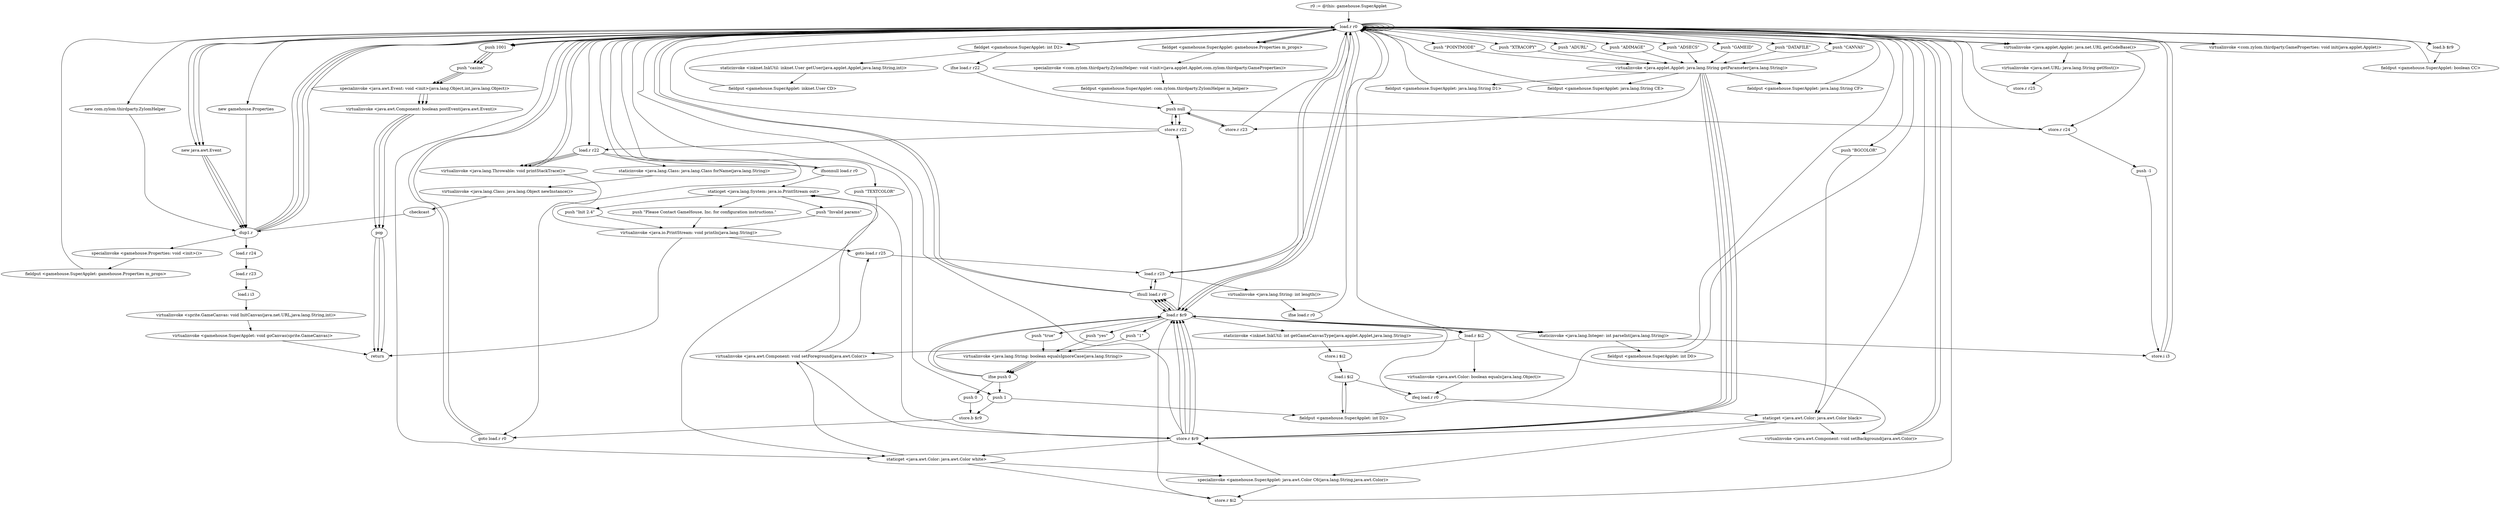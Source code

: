 digraph "" {
    "r0 := @this: gamehouse.SuperApplet"
    "load.r r0"
    "r0 := @this: gamehouse.SuperApplet"->"load.r r0";
    "new gamehouse.Properties"
    "load.r r0"->"new gamehouse.Properties";
    "dup1.r"
    "new gamehouse.Properties"->"dup1.r";
    "specialinvoke <gamehouse.Properties: void <init>()>"
    "dup1.r"->"specialinvoke <gamehouse.Properties: void <init>()>";
    "fieldput <gamehouse.SuperApplet: gamehouse.Properties m_props>"
    "specialinvoke <gamehouse.Properties: void <init>()>"->"fieldput <gamehouse.SuperApplet: gamehouse.Properties m_props>";
    "fieldput <gamehouse.SuperApplet: gamehouse.Properties m_props>"->"load.r r0";
    "fieldget <gamehouse.SuperApplet: gamehouse.Properties m_props>"
    "load.r r0"->"fieldget <gamehouse.SuperApplet: gamehouse.Properties m_props>";
    "fieldget <gamehouse.SuperApplet: gamehouse.Properties m_props>"->"load.r r0";
    "virtualinvoke <com.zylom.thirdparty.GameProperties: void init(java.applet.Applet)>"
    "load.r r0"->"virtualinvoke <com.zylom.thirdparty.GameProperties: void init(java.applet.Applet)>";
    "virtualinvoke <com.zylom.thirdparty.GameProperties: void init(java.applet.Applet)>"->"load.r r0";
    "new com.zylom.thirdparty.ZylomHelper"
    "load.r r0"->"new com.zylom.thirdparty.ZylomHelper";
    "new com.zylom.thirdparty.ZylomHelper"->"dup1.r";
    "dup1.r"->"load.r r0";
    "load.r r0"->"load.r r0";
    "load.r r0"->"fieldget <gamehouse.SuperApplet: gamehouse.Properties m_props>";
    "specialinvoke <com.zylom.thirdparty.ZylomHelper: void <init>(java.applet.Applet,com.zylom.thirdparty.GameProperties)>"
    "fieldget <gamehouse.SuperApplet: gamehouse.Properties m_props>"->"specialinvoke <com.zylom.thirdparty.ZylomHelper: void <init>(java.applet.Applet,com.zylom.thirdparty.GameProperties)>";
    "fieldput <gamehouse.SuperApplet: com.zylom.thirdparty.ZylomHelper m_helper>"
    "specialinvoke <com.zylom.thirdparty.ZylomHelper: void <init>(java.applet.Applet,com.zylom.thirdparty.GameProperties)>"->"fieldput <gamehouse.SuperApplet: com.zylom.thirdparty.ZylomHelper m_helper>";
    "push null"
    "fieldput <gamehouse.SuperApplet: com.zylom.thirdparty.ZylomHelper m_helper>"->"push null";
    "store.r r22"
    "push null"->"store.r r22";
    "store.r r22"->"push null";
    "store.r r23"
    "push null"->"store.r r23";
    "store.r r23"->"push null";
    "store.r r24"
    "push null"->"store.r r24";
    "push -1"
    "store.r r24"->"push -1";
    "store.i i3"
    "push -1"->"store.i i3";
    "store.i i3"->"load.r r0";
    "virtualinvoke <java.applet.Applet: java.net.URL getCodeBase()>"
    "load.r r0"->"virtualinvoke <java.applet.Applet: java.net.URL getCodeBase()>";
    "virtualinvoke <java.net.URL: java.lang.String getHost()>"
    "virtualinvoke <java.applet.Applet: java.net.URL getCodeBase()>"->"virtualinvoke <java.net.URL: java.lang.String getHost()>";
    "store.r r25"
    "virtualinvoke <java.net.URL: java.lang.String getHost()>"->"store.r r25";
    "store.r r25"->"load.r r0";
    "staticget <java.awt.Color: java.awt.Color black>"
    "load.r r0"->"staticget <java.awt.Color: java.awt.Color black>";
    "virtualinvoke <java.awt.Component: void setBackground(java.awt.Color)>"
    "staticget <java.awt.Color: java.awt.Color black>"->"virtualinvoke <java.awt.Component: void setBackground(java.awt.Color)>";
    "virtualinvoke <java.awt.Component: void setBackground(java.awt.Color)>"->"load.r r0";
    "staticget <java.awt.Color: java.awt.Color white>"
    "load.r r0"->"staticget <java.awt.Color: java.awt.Color white>";
    "virtualinvoke <java.awt.Component: void setForeground(java.awt.Color)>"
    "staticget <java.awt.Color: java.awt.Color white>"->"virtualinvoke <java.awt.Component: void setForeground(java.awt.Color)>";
    "staticget <java.lang.System: java.io.PrintStream out>"
    "virtualinvoke <java.awt.Component: void setForeground(java.awt.Color)>"->"staticget <java.lang.System: java.io.PrintStream out>";
    "push \"Init 2.4\""
    "staticget <java.lang.System: java.io.PrintStream out>"->"push \"Init 2.4\"";
    "virtualinvoke <java.io.PrintStream: void println(java.lang.String)>"
    "push \"Init 2.4\""->"virtualinvoke <java.io.PrintStream: void println(java.lang.String)>";
    "virtualinvoke <java.io.PrintStream: void println(java.lang.String)>"->"load.r r0";
    "load.r r0"->"virtualinvoke <java.applet.Applet: java.net.URL getCodeBase()>";
    "virtualinvoke <java.applet.Applet: java.net.URL getCodeBase()>"->"store.r r24";
    "store.r r24"->"load.r r0";
    "push \"GAMEID\""
    "load.r r0"->"push \"GAMEID\"";
    "virtualinvoke <java.applet.Applet: java.lang.String getParameter(java.lang.String)>"
    "push \"GAMEID\""->"virtualinvoke <java.applet.Applet: java.lang.String getParameter(java.lang.String)>";
    "store.r $r9"
    "virtualinvoke <java.applet.Applet: java.lang.String getParameter(java.lang.String)>"->"store.r $r9";
    "load.r $r9"
    "store.r $r9"->"load.r $r9";
    "ifnull load.r r0"
    "load.r $r9"->"ifnull load.r r0";
    "ifnull load.r r0"->"load.r $r9";
    "staticinvoke <java.lang.Integer: int parseInt(java.lang.String)>"
    "load.r $r9"->"staticinvoke <java.lang.Integer: int parseInt(java.lang.String)>";
    "staticinvoke <java.lang.Integer: int parseInt(java.lang.String)>"->"store.i i3";
    "store.i i3"->"load.r r0";
    "push \"DATAFILE\""
    "load.r r0"->"push \"DATAFILE\"";
    "push \"DATAFILE\""->"virtualinvoke <java.applet.Applet: java.lang.String getParameter(java.lang.String)>";
    "virtualinvoke <java.applet.Applet: java.lang.String getParameter(java.lang.String)>"->"store.r r23";
    "store.r r23"->"load.r r0";
    "push \"CANVAS\""
    "load.r r0"->"push \"CANVAS\"";
    "push \"CANVAS\""->"virtualinvoke <java.applet.Applet: java.lang.String getParameter(java.lang.String)>";
    "virtualinvoke <java.applet.Applet: java.lang.String getParameter(java.lang.String)>"->"store.r $r9";
    "store.r $r9"->"load.r $r9";
    "load.r $r9"->"ifnull load.r r0";
    "ifnull load.r r0"->"load.r r0";
    "load.r r0"->"load.r r0";
    "load.r r0"->"load.r $r9";
    "staticinvoke <inknet.InkUtil: int getGameCanvasType(java.applet.Applet,java.lang.String)>"
    "load.r $r9"->"staticinvoke <inknet.InkUtil: int getGameCanvasType(java.applet.Applet,java.lang.String)>";
    "store.i $i2"
    "staticinvoke <inknet.InkUtil: int getGameCanvasType(java.applet.Applet,java.lang.String)>"->"store.i $i2";
    "load.i $i2"
    "store.i $i2"->"load.i $i2";
    "fieldput <gamehouse.SuperApplet: int D2>"
    "load.i $i2"->"fieldput <gamehouse.SuperApplet: int D2>";
    "fieldput <gamehouse.SuperApplet: int D2>"->"load.i $i2";
    "ifeq load.r r0"
    "load.i $i2"->"ifeq load.r r0";
    "ifeq load.r r0"->"load.r $r9";
    "load.r $r9"->"store.r r22";
    "store.r r22"->"load.r r0";
    "push \"POINTMODE\""
    "load.r r0"->"push \"POINTMODE\"";
    "push \"POINTMODE\""->"virtualinvoke <java.applet.Applet: java.lang.String getParameter(java.lang.String)>";
    "virtualinvoke <java.applet.Applet: java.lang.String getParameter(java.lang.String)>"->"store.r $r9";
    "store.r $r9"->"load.r $r9";
    "load.r $r9"->"ifnull load.r r0";
    "ifnull load.r r0"->"load.r $r9";
    "push \"true\""
    "load.r $r9"->"push \"true\"";
    "virtualinvoke <java.lang.String: boolean equalsIgnoreCase(java.lang.String)>"
    "push \"true\""->"virtualinvoke <java.lang.String: boolean equalsIgnoreCase(java.lang.String)>";
    "ifne push 0"
    "virtualinvoke <java.lang.String: boolean equalsIgnoreCase(java.lang.String)>"->"ifne push 0";
    "ifne push 0"->"load.r $r9";
    "push \"yes\""
    "load.r $r9"->"push \"yes\"";
    "push \"yes\""->"virtualinvoke <java.lang.String: boolean equalsIgnoreCase(java.lang.String)>";
    "virtualinvoke <java.lang.String: boolean equalsIgnoreCase(java.lang.String)>"->"ifne push 0";
    "ifne push 0"->"load.r $r9";
    "push \"1\""
    "load.r $r9"->"push \"1\"";
    "push \"1\""->"virtualinvoke <java.lang.String: boolean equalsIgnoreCase(java.lang.String)>";
    "virtualinvoke <java.lang.String: boolean equalsIgnoreCase(java.lang.String)>"->"ifne push 0";
    "push 1"
    "ifne push 0"->"push 1";
    "store.b $r9"
    "push 1"->"store.b $r9";
    "goto load.r r0"
    "store.b $r9"->"goto load.r r0";
    "goto load.r r0"->"load.r r0";
    "load.b $r9"
    "load.r r0"->"load.b $r9";
    "fieldput <gamehouse.SuperApplet: boolean CC>"
    "load.b $r9"->"fieldput <gamehouse.SuperApplet: boolean CC>";
    "fieldput <gamehouse.SuperApplet: boolean CC>"->"load.r r0";
    "load.r r0"->"load.r r0";
    "push \"XTRACOPY\""
    "load.r r0"->"push \"XTRACOPY\"";
    "push \"XTRACOPY\""->"virtualinvoke <java.applet.Applet: java.lang.String getParameter(java.lang.String)>";
    "fieldput <gamehouse.SuperApplet: java.lang.String D1>"
    "virtualinvoke <java.applet.Applet: java.lang.String getParameter(java.lang.String)>"->"fieldput <gamehouse.SuperApplet: java.lang.String D1>";
    "fieldput <gamehouse.SuperApplet: java.lang.String D1>"->"load.r r0";
    "load.r r0"->"load.r r0";
    "push \"ADURL\""
    "load.r r0"->"push \"ADURL\"";
    "push \"ADURL\""->"virtualinvoke <java.applet.Applet: java.lang.String getParameter(java.lang.String)>";
    "fieldput <gamehouse.SuperApplet: java.lang.String CE>"
    "virtualinvoke <java.applet.Applet: java.lang.String getParameter(java.lang.String)>"->"fieldput <gamehouse.SuperApplet: java.lang.String CE>";
    "fieldput <gamehouse.SuperApplet: java.lang.String CE>"->"load.r r0";
    "load.r r0"->"load.r r0";
    "push \"ADIMAGE\""
    "load.r r0"->"push \"ADIMAGE\"";
    "push \"ADIMAGE\""->"virtualinvoke <java.applet.Applet: java.lang.String getParameter(java.lang.String)>";
    "fieldput <gamehouse.SuperApplet: java.lang.String CF>"
    "virtualinvoke <java.applet.Applet: java.lang.String getParameter(java.lang.String)>"->"fieldput <gamehouse.SuperApplet: java.lang.String CF>";
    "fieldput <gamehouse.SuperApplet: java.lang.String CF>"->"load.r r0";
    "push \"ADSECS\""
    "load.r r0"->"push \"ADSECS\"";
    "push \"ADSECS\""->"virtualinvoke <java.applet.Applet: java.lang.String getParameter(java.lang.String)>";
    "virtualinvoke <java.applet.Applet: java.lang.String getParameter(java.lang.String)>"->"store.r $r9";
    "store.r $r9"->"load.r $r9";
    "load.r $r9"->"ifnull load.r r0";
    "ifnull load.r r0"->"load.r r0";
    "load.r r0"->"load.r $r9";
    "load.r $r9"->"staticinvoke <java.lang.Integer: int parseInt(java.lang.String)>";
    "fieldput <gamehouse.SuperApplet: int D0>"
    "staticinvoke <java.lang.Integer: int parseInt(java.lang.String)>"->"fieldput <gamehouse.SuperApplet: int D0>";
    "fieldput <gamehouse.SuperApplet: int D0>"->"load.r r0";
    "push \"BGCOLOR\""
    "load.r r0"->"push \"BGCOLOR\"";
    "push \"BGCOLOR\""->"staticget <java.awt.Color: java.awt.Color black>";
    "specialinvoke <gamehouse.SuperApplet: java.awt.Color C6(java.lang.String,java.awt.Color)>"
    "staticget <java.awt.Color: java.awt.Color black>"->"specialinvoke <gamehouse.SuperApplet: java.awt.Color C6(java.lang.String,java.awt.Color)>";
    "specialinvoke <gamehouse.SuperApplet: java.awt.Color C6(java.lang.String,java.awt.Color)>"->"store.r $r9";
    "store.r $r9"->"load.r r0";
    "push \"TEXTCOLOR\""
    "load.r r0"->"push \"TEXTCOLOR\"";
    "push \"TEXTCOLOR\""->"staticget <java.awt.Color: java.awt.Color white>";
    "staticget <java.awt.Color: java.awt.Color white>"->"specialinvoke <gamehouse.SuperApplet: java.awt.Color C6(java.lang.String,java.awt.Color)>";
    "store.r $i2"
    "specialinvoke <gamehouse.SuperApplet: java.awt.Color C6(java.lang.String,java.awt.Color)>"->"store.r $i2";
    "store.r $i2"->"load.r $r9";
    "load.r $i2"
    "load.r $r9"->"load.r $i2";
    "virtualinvoke <java.awt.Color: boolean equals(java.lang.Object)>"
    "load.r $i2"->"virtualinvoke <java.awt.Color: boolean equals(java.lang.Object)>";
    "virtualinvoke <java.awt.Color: boolean equals(java.lang.Object)>"->"ifeq load.r r0";
    "ifeq load.r r0"->"staticget <java.awt.Color: java.awt.Color black>";
    "staticget <java.awt.Color: java.awt.Color black>"->"store.r $r9";
    "store.r $r9"->"staticget <java.awt.Color: java.awt.Color white>";
    "staticget <java.awt.Color: java.awt.Color white>"->"store.r $i2";
    "store.r $i2"->"load.r r0";
    "load.r r0"->"load.r $r9";
    "load.r $r9"->"virtualinvoke <java.awt.Component: void setBackground(java.awt.Color)>";
    "virtualinvoke <java.awt.Component: void setBackground(java.awt.Color)>"->"load.r r0";
    "load.r r0"->"load.r $i2";
    "load.r $i2"->"virtualinvoke <java.awt.Component: void setForeground(java.awt.Color)>";
    "goto load.r r25"
    "virtualinvoke <java.awt.Component: void setForeground(java.awt.Color)>"->"goto load.r r25";
    "load.r r25"
    "goto load.r r25"->"load.r r25";
    "load.r r25"->"ifnull load.r r0";
    "ifnull load.r r0"->"load.r r25";
    "virtualinvoke <java.lang.String: int length()>"
    "load.r r25"->"virtualinvoke <java.lang.String: int length()>";
    "ifne load.r r0"
    "virtualinvoke <java.lang.String: int length()>"->"ifne load.r r0";
    "ifne load.r r0"->"load.r r0";
    "load.r r0"->"push 1";
    "push 1"->"fieldput <gamehouse.SuperApplet: int D2>";
    "fieldput <gamehouse.SuperApplet: int D2>"->"load.r r0";
    "load.r r0"->"load.r r0";
    "load.r r0"->"load.r r25";
    "load.r r25"->"load.r r0";
    "fieldget <gamehouse.SuperApplet: int D2>"
    "load.r r0"->"fieldget <gamehouse.SuperApplet: int D2>";
    "staticinvoke <inknet.InkUtil: inknet.User getUser(java.applet.Applet,java.lang.String,int)>"
    "fieldget <gamehouse.SuperApplet: int D2>"->"staticinvoke <inknet.InkUtil: inknet.User getUser(java.applet.Applet,java.lang.String,int)>";
    "fieldput <gamehouse.SuperApplet: inknet.User CD>"
    "staticinvoke <inknet.InkUtil: inknet.User getUser(java.applet.Applet,java.lang.String,int)>"->"fieldput <gamehouse.SuperApplet: inknet.User CD>";
    "fieldput <gamehouse.SuperApplet: inknet.User CD>"->"load.r r0";
    "load.r r0"->"fieldget <gamehouse.SuperApplet: int D2>";
    "ifne load.r r22"
    "fieldget <gamehouse.SuperApplet: int D2>"->"ifne load.r r22";
    "ifne load.r r22"->"push null";
    "push null"->"store.r r22";
    "load.r r22"
    "store.r r22"->"load.r r22";
    "ifnonnull load.r r0"
    "load.r r22"->"ifnonnull load.r r0";
    "ifnonnull load.r r0"->"staticget <java.lang.System: java.io.PrintStream out>";
    "push \"Please Contact GameHouse, Inc. for configuration instructions.\""
    "staticget <java.lang.System: java.io.PrintStream out>"->"push \"Please Contact GameHouse, Inc. for configuration instructions.\"";
    "push \"Please Contact GameHouse, Inc. for configuration instructions.\""->"virtualinvoke <java.io.PrintStream: void println(java.lang.String)>";
    "return"
    "virtualinvoke <java.io.PrintStream: void println(java.lang.String)>"->"return";
    "ifnonnull load.r r0"->"load.r r0";
    "load.r r0"->"load.r r22";
    "virtualinvoke <java.lang.Throwable: void printStackTrace()>"
    "load.r r22"->"virtualinvoke <java.lang.Throwable: void printStackTrace()>";
    "virtualinvoke <java.lang.Throwable: void printStackTrace()>"->"load.r r0";
    "new java.awt.Event"
    "load.r r0"->"new java.awt.Event";
    "new java.awt.Event"->"dup1.r";
    "dup1.r"->"load.r r0";
    "push 1001"
    "load.r r0"->"push 1001";
    "push \"casino\""
    "push 1001"->"push \"casino\"";
    "specialinvoke <java.awt.Event: void <init>(java.lang.Object,int,java.lang.Object)>"
    "push \"casino\""->"specialinvoke <java.awt.Event: void <init>(java.lang.Object,int,java.lang.Object)>";
    "virtualinvoke <java.awt.Component: boolean postEvent(java.awt.Event)>"
    "specialinvoke <java.awt.Event: void <init>(java.lang.Object,int,java.lang.Object)>"->"virtualinvoke <java.awt.Component: boolean postEvent(java.awt.Event)>";
    "pop"
    "virtualinvoke <java.awt.Component: boolean postEvent(java.awt.Event)>"->"pop";
    "pop"->"return";
    "load.r r22"->"virtualinvoke <java.lang.Throwable: void printStackTrace()>";
    "virtualinvoke <java.lang.Throwable: void printStackTrace()>"->"load.r r0";
    "load.r r0"->"new java.awt.Event";
    "new java.awt.Event"->"dup1.r";
    "dup1.r"->"load.r r0";
    "load.r r0"->"push 1001";
    "push 1001"->"push \"casino\"";
    "push \"casino\""->"specialinvoke <java.awt.Event: void <init>(java.lang.Object,int,java.lang.Object)>";
    "specialinvoke <java.awt.Event: void <init>(java.lang.Object,int,java.lang.Object)>"->"virtualinvoke <java.awt.Component: boolean postEvent(java.awt.Event)>";
    "virtualinvoke <java.awt.Component: boolean postEvent(java.awt.Event)>"->"pop";
    "pop"->"return";
    "load.r r22"->"virtualinvoke <java.lang.Throwable: void printStackTrace()>";
    "virtualinvoke <java.lang.Throwable: void printStackTrace()>"->"goto load.r r0";
    "goto load.r r0"->"load.r r0";
    "load.r r0"->"new java.awt.Event";
    "new java.awt.Event"->"dup1.r";
    "dup1.r"->"load.r r0";
    "load.r r0"->"push 1001";
    "push 1001"->"push \"casino\"";
    "push \"casino\""->"specialinvoke <java.awt.Event: void <init>(java.lang.Object,int,java.lang.Object)>";
    "specialinvoke <java.awt.Event: void <init>(java.lang.Object,int,java.lang.Object)>"->"virtualinvoke <java.awt.Component: boolean postEvent(java.awt.Event)>";
    "virtualinvoke <java.awt.Component: boolean postEvent(java.awt.Event)>"->"pop";
    "pop"->"return";
    "staticinvoke <java.lang.Class: java.lang.Class forName(java.lang.String)>"
    "load.r r22"->"staticinvoke <java.lang.Class: java.lang.Class forName(java.lang.String)>";
    "virtualinvoke <java.lang.Class: java.lang.Object newInstance()>"
    "staticinvoke <java.lang.Class: java.lang.Class forName(java.lang.String)>"->"virtualinvoke <java.lang.Class: java.lang.Object newInstance()>";
    "checkcast"
    "virtualinvoke <java.lang.Class: java.lang.Object newInstance()>"->"checkcast";
    "checkcast"->"dup1.r";
    "load.r r24"
    "dup1.r"->"load.r r24";
    "load.r r23"
    "load.r r24"->"load.r r23";
    "load.i i3"
    "load.r r23"->"load.i i3";
    "virtualinvoke <sprite.GameCanvas: void InitCanvas(java.net.URL,java.lang.String,int)>"
    "load.i i3"->"virtualinvoke <sprite.GameCanvas: void InitCanvas(java.net.URL,java.lang.String,int)>";
    "virtualinvoke <gamehouse.SuperApplet: void goCanvas(sprite.GameCanvas)>"
    "virtualinvoke <sprite.GameCanvas: void InitCanvas(java.net.URL,java.lang.String,int)>"->"virtualinvoke <gamehouse.SuperApplet: void goCanvas(sprite.GameCanvas)>";
    "virtualinvoke <gamehouse.SuperApplet: void goCanvas(sprite.GameCanvas)>"->"return";
    "virtualinvoke <java.awt.Component: void setForeground(java.awt.Color)>"->"store.r $r9";
    "store.r $r9"->"staticget <java.lang.System: java.io.PrintStream out>";
    "push \"Invalid params\""
    "staticget <java.lang.System: java.io.PrintStream out>"->"push \"Invalid params\"";
    "push \"Invalid params\""->"virtualinvoke <java.io.PrintStream: void println(java.lang.String)>";
    "virtualinvoke <java.io.PrintStream: void println(java.lang.String)>"->"goto load.r r25";
    "push 0"
    "ifne push 0"->"push 0";
    "push 0"->"store.b $r9";
}
